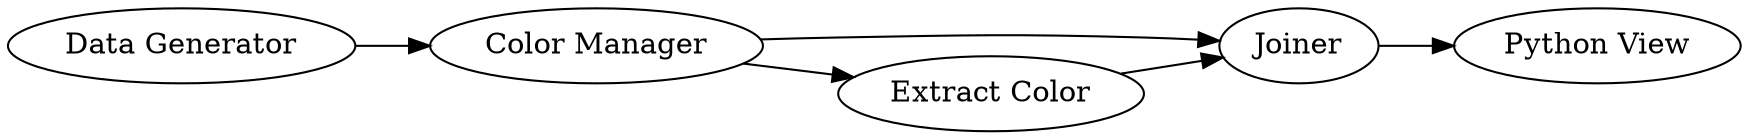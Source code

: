 digraph {
	7 -> 11
	8 -> 7
	11 -> 12
	7 -> 10
	10 -> 11
	7 [label="Color Manager"]
	11 [label=Joiner]
	10 [label="Extract Color"]
	8 [label="Data Generator"]
	12 [label="Python View"]
	rankdir=LR
}

